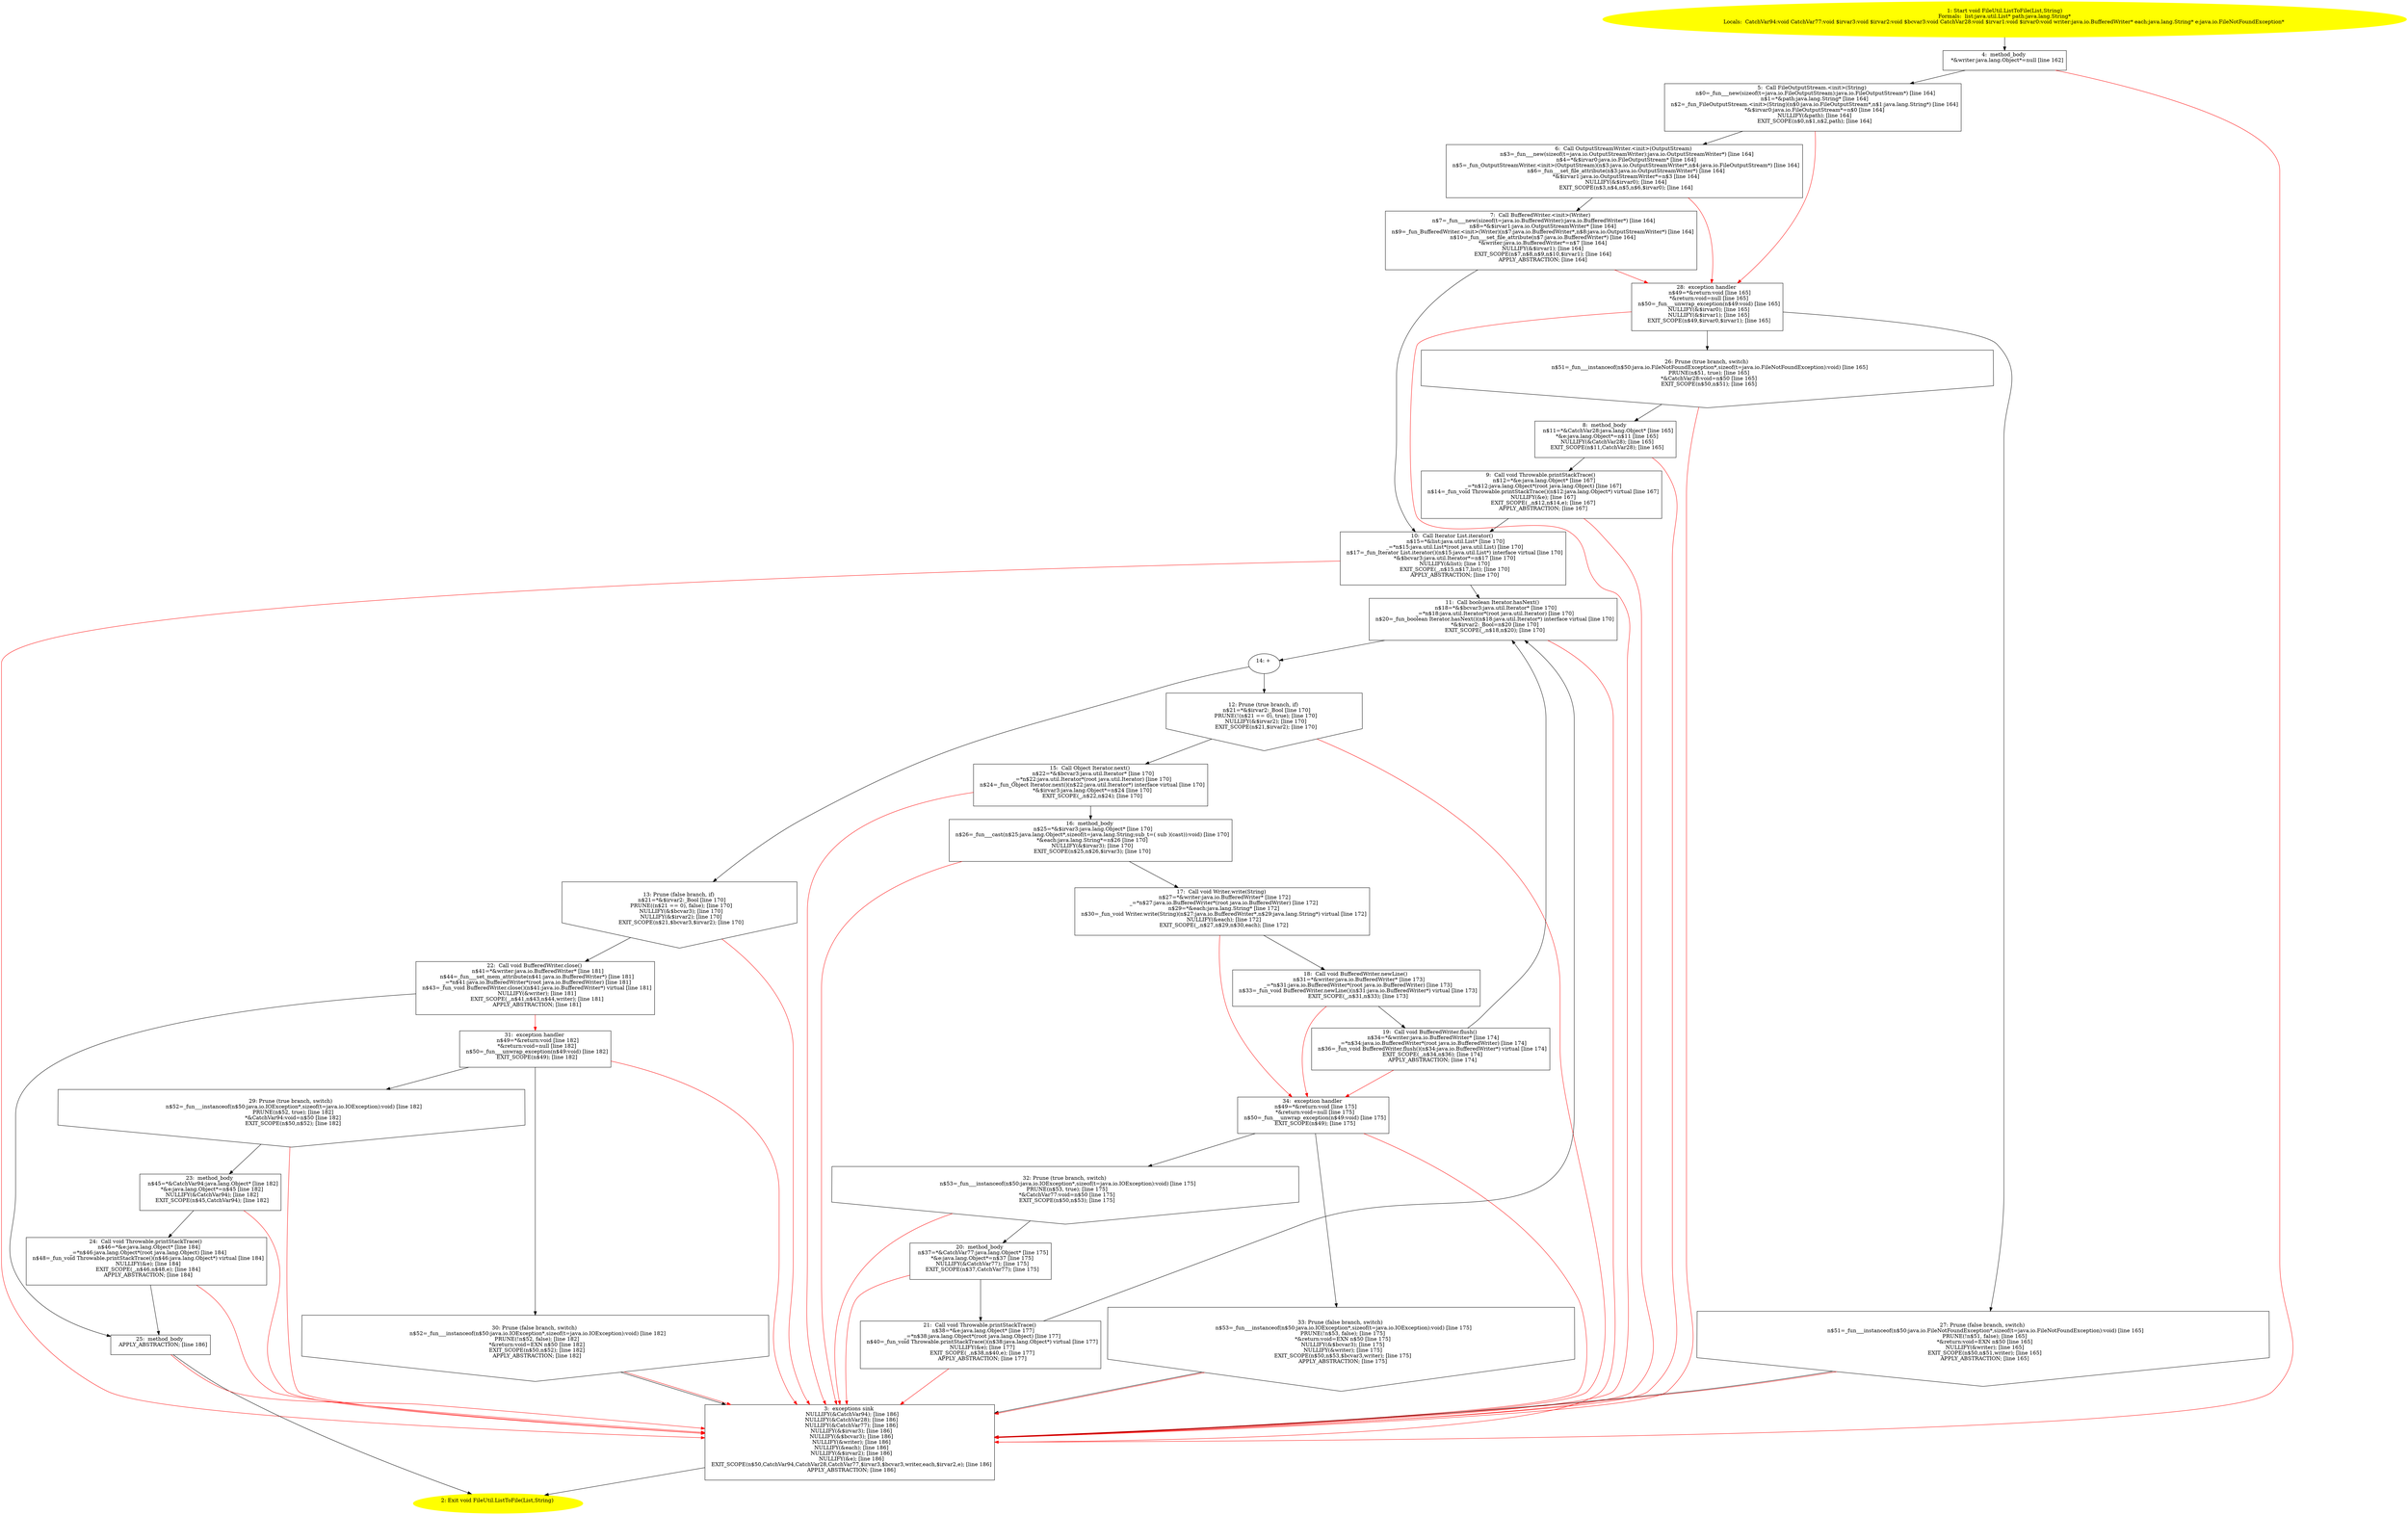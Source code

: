 /* @generated */
digraph cfg {
"com.dulishuo.util.FileUtil.ListToFile(java.util.List,java.lang.String):void.b707fc45ea1f1c55111085cfeca025d6_1" [label="1: Start void FileUtil.ListToFile(List,String)\nFormals:  list:java.util.List* path:java.lang.String*\nLocals:  CatchVar94:void CatchVar77:void $irvar3:void $irvar2:void $bcvar3:void CatchVar28:void $irvar1:void $irvar0:void writer:java.io.BufferedWriter* each:java.lang.String* e:java.io.FileNotFoundException* \n  " color=yellow style=filled]
	

	 "com.dulishuo.util.FileUtil.ListToFile(java.util.List,java.lang.String):void.b707fc45ea1f1c55111085cfeca025d6_1" -> "com.dulishuo.util.FileUtil.ListToFile(java.util.List,java.lang.String):void.b707fc45ea1f1c55111085cfeca025d6_4" ;
"com.dulishuo.util.FileUtil.ListToFile(java.util.List,java.lang.String):void.b707fc45ea1f1c55111085cfeca025d6_2" [label="2: Exit void FileUtil.ListToFile(List,String) \n  " color=yellow style=filled]
	

"com.dulishuo.util.FileUtil.ListToFile(java.util.List,java.lang.String):void.b707fc45ea1f1c55111085cfeca025d6_3" [label="3:  exceptions sink \n   NULLIFY(&CatchVar94); [line 186]\n  NULLIFY(&CatchVar28); [line 186]\n  NULLIFY(&CatchVar77); [line 186]\n  NULLIFY(&$irvar3); [line 186]\n  NULLIFY(&$bcvar3); [line 186]\n  NULLIFY(&writer); [line 186]\n  NULLIFY(&each); [line 186]\n  NULLIFY(&$irvar2); [line 186]\n  NULLIFY(&e); [line 186]\n  EXIT_SCOPE(n$50,CatchVar94,CatchVar28,CatchVar77,$irvar3,$bcvar3,writer,each,$irvar2,e); [line 186]\n  APPLY_ABSTRACTION; [line 186]\n " shape="box"]
	

	 "com.dulishuo.util.FileUtil.ListToFile(java.util.List,java.lang.String):void.b707fc45ea1f1c55111085cfeca025d6_3" -> "com.dulishuo.util.FileUtil.ListToFile(java.util.List,java.lang.String):void.b707fc45ea1f1c55111085cfeca025d6_2" ;
"com.dulishuo.util.FileUtil.ListToFile(java.util.List,java.lang.String):void.b707fc45ea1f1c55111085cfeca025d6_4" [label="4:  method_body \n   *&writer:java.lang.Object*=null [line 162]\n " shape="box"]
	

	 "com.dulishuo.util.FileUtil.ListToFile(java.util.List,java.lang.String):void.b707fc45ea1f1c55111085cfeca025d6_4" -> "com.dulishuo.util.FileUtil.ListToFile(java.util.List,java.lang.String):void.b707fc45ea1f1c55111085cfeca025d6_5" ;
	 "com.dulishuo.util.FileUtil.ListToFile(java.util.List,java.lang.String):void.b707fc45ea1f1c55111085cfeca025d6_4" -> "com.dulishuo.util.FileUtil.ListToFile(java.util.List,java.lang.String):void.b707fc45ea1f1c55111085cfeca025d6_3" [color="red" ];
"com.dulishuo.util.FileUtil.ListToFile(java.util.List,java.lang.String):void.b707fc45ea1f1c55111085cfeca025d6_5" [label="5:  Call FileOutputStream.<init>(String) \n   n$0=_fun___new(sizeof(t=java.io.FileOutputStream):java.io.FileOutputStream*) [line 164]\n  n$1=*&path:java.lang.String* [line 164]\n  n$2=_fun_FileOutputStream.<init>(String)(n$0:java.io.FileOutputStream*,n$1:java.lang.String*) [line 164]\n  *&$irvar0:java.io.FileOutputStream*=n$0 [line 164]\n  NULLIFY(&path); [line 164]\n  EXIT_SCOPE(n$0,n$1,n$2,path); [line 164]\n " shape="box"]
	

	 "com.dulishuo.util.FileUtil.ListToFile(java.util.List,java.lang.String):void.b707fc45ea1f1c55111085cfeca025d6_5" -> "com.dulishuo.util.FileUtil.ListToFile(java.util.List,java.lang.String):void.b707fc45ea1f1c55111085cfeca025d6_6" ;
	 "com.dulishuo.util.FileUtil.ListToFile(java.util.List,java.lang.String):void.b707fc45ea1f1c55111085cfeca025d6_5" -> "com.dulishuo.util.FileUtil.ListToFile(java.util.List,java.lang.String):void.b707fc45ea1f1c55111085cfeca025d6_28" [color="red" ];
"com.dulishuo.util.FileUtil.ListToFile(java.util.List,java.lang.String):void.b707fc45ea1f1c55111085cfeca025d6_6" [label="6:  Call OutputStreamWriter.<init>(OutputStream) \n   n$3=_fun___new(sizeof(t=java.io.OutputStreamWriter):java.io.OutputStreamWriter*) [line 164]\n  n$4=*&$irvar0:java.io.FileOutputStream* [line 164]\n  n$5=_fun_OutputStreamWriter.<init>(OutputStream)(n$3:java.io.OutputStreamWriter*,n$4:java.io.FileOutputStream*) [line 164]\n  n$6=_fun___set_file_attribute(n$3:java.io.OutputStreamWriter*) [line 164]\n  *&$irvar1:java.io.OutputStreamWriter*=n$3 [line 164]\n  NULLIFY(&$irvar0); [line 164]\n  EXIT_SCOPE(n$3,n$4,n$5,n$6,$irvar0); [line 164]\n " shape="box"]
	

	 "com.dulishuo.util.FileUtil.ListToFile(java.util.List,java.lang.String):void.b707fc45ea1f1c55111085cfeca025d6_6" -> "com.dulishuo.util.FileUtil.ListToFile(java.util.List,java.lang.String):void.b707fc45ea1f1c55111085cfeca025d6_7" ;
	 "com.dulishuo.util.FileUtil.ListToFile(java.util.List,java.lang.String):void.b707fc45ea1f1c55111085cfeca025d6_6" -> "com.dulishuo.util.FileUtil.ListToFile(java.util.List,java.lang.String):void.b707fc45ea1f1c55111085cfeca025d6_28" [color="red" ];
"com.dulishuo.util.FileUtil.ListToFile(java.util.List,java.lang.String):void.b707fc45ea1f1c55111085cfeca025d6_7" [label="7:  Call BufferedWriter.<init>(Writer) \n   n$7=_fun___new(sizeof(t=java.io.BufferedWriter):java.io.BufferedWriter*) [line 164]\n  n$8=*&$irvar1:java.io.OutputStreamWriter* [line 164]\n  n$9=_fun_BufferedWriter.<init>(Writer)(n$7:java.io.BufferedWriter*,n$8:java.io.OutputStreamWriter*) [line 164]\n  n$10=_fun___set_file_attribute(n$7:java.io.BufferedWriter*) [line 164]\n  *&writer:java.io.BufferedWriter*=n$7 [line 164]\n  NULLIFY(&$irvar1); [line 164]\n  EXIT_SCOPE(n$7,n$8,n$9,n$10,$irvar1); [line 164]\n  APPLY_ABSTRACTION; [line 164]\n " shape="box"]
	

	 "com.dulishuo.util.FileUtil.ListToFile(java.util.List,java.lang.String):void.b707fc45ea1f1c55111085cfeca025d6_7" -> "com.dulishuo.util.FileUtil.ListToFile(java.util.List,java.lang.String):void.b707fc45ea1f1c55111085cfeca025d6_10" ;
	 "com.dulishuo.util.FileUtil.ListToFile(java.util.List,java.lang.String):void.b707fc45ea1f1c55111085cfeca025d6_7" -> "com.dulishuo.util.FileUtil.ListToFile(java.util.List,java.lang.String):void.b707fc45ea1f1c55111085cfeca025d6_28" [color="red" ];
"com.dulishuo.util.FileUtil.ListToFile(java.util.List,java.lang.String):void.b707fc45ea1f1c55111085cfeca025d6_8" [label="8:  method_body \n   n$11=*&CatchVar28:java.lang.Object* [line 165]\n  *&e:java.lang.Object*=n$11 [line 165]\n  NULLIFY(&CatchVar28); [line 165]\n  EXIT_SCOPE(n$11,CatchVar28); [line 165]\n " shape="box"]
	

	 "com.dulishuo.util.FileUtil.ListToFile(java.util.List,java.lang.String):void.b707fc45ea1f1c55111085cfeca025d6_8" -> "com.dulishuo.util.FileUtil.ListToFile(java.util.List,java.lang.String):void.b707fc45ea1f1c55111085cfeca025d6_9" ;
	 "com.dulishuo.util.FileUtil.ListToFile(java.util.List,java.lang.String):void.b707fc45ea1f1c55111085cfeca025d6_8" -> "com.dulishuo.util.FileUtil.ListToFile(java.util.List,java.lang.String):void.b707fc45ea1f1c55111085cfeca025d6_3" [color="red" ];
"com.dulishuo.util.FileUtil.ListToFile(java.util.List,java.lang.String):void.b707fc45ea1f1c55111085cfeca025d6_9" [label="9:  Call void Throwable.printStackTrace() \n   n$12=*&e:java.lang.Object* [line 167]\n  _=*n$12:java.lang.Object*(root java.lang.Object) [line 167]\n  n$14=_fun_void Throwable.printStackTrace()(n$12:java.lang.Object*) virtual [line 167]\n  NULLIFY(&e); [line 167]\n  EXIT_SCOPE(_,n$12,n$14,e); [line 167]\n  APPLY_ABSTRACTION; [line 167]\n " shape="box"]
	

	 "com.dulishuo.util.FileUtil.ListToFile(java.util.List,java.lang.String):void.b707fc45ea1f1c55111085cfeca025d6_9" -> "com.dulishuo.util.FileUtil.ListToFile(java.util.List,java.lang.String):void.b707fc45ea1f1c55111085cfeca025d6_10" ;
	 "com.dulishuo.util.FileUtil.ListToFile(java.util.List,java.lang.String):void.b707fc45ea1f1c55111085cfeca025d6_9" -> "com.dulishuo.util.FileUtil.ListToFile(java.util.List,java.lang.String):void.b707fc45ea1f1c55111085cfeca025d6_3" [color="red" ];
"com.dulishuo.util.FileUtil.ListToFile(java.util.List,java.lang.String):void.b707fc45ea1f1c55111085cfeca025d6_10" [label="10:  Call Iterator List.iterator() \n   n$15=*&list:java.util.List* [line 170]\n  _=*n$15:java.util.List*(root java.util.List) [line 170]\n  n$17=_fun_Iterator List.iterator()(n$15:java.util.List*) interface virtual [line 170]\n  *&$bcvar3:java.util.Iterator*=n$17 [line 170]\n  NULLIFY(&list); [line 170]\n  EXIT_SCOPE(_,n$15,n$17,list); [line 170]\n  APPLY_ABSTRACTION; [line 170]\n " shape="box"]
	

	 "com.dulishuo.util.FileUtil.ListToFile(java.util.List,java.lang.String):void.b707fc45ea1f1c55111085cfeca025d6_10" -> "com.dulishuo.util.FileUtil.ListToFile(java.util.List,java.lang.String):void.b707fc45ea1f1c55111085cfeca025d6_11" ;
	 "com.dulishuo.util.FileUtil.ListToFile(java.util.List,java.lang.String):void.b707fc45ea1f1c55111085cfeca025d6_10" -> "com.dulishuo.util.FileUtil.ListToFile(java.util.List,java.lang.String):void.b707fc45ea1f1c55111085cfeca025d6_3" [color="red" ];
"com.dulishuo.util.FileUtil.ListToFile(java.util.List,java.lang.String):void.b707fc45ea1f1c55111085cfeca025d6_11" [label="11:  Call boolean Iterator.hasNext() \n   n$18=*&$bcvar3:java.util.Iterator* [line 170]\n  _=*n$18:java.util.Iterator*(root java.util.Iterator) [line 170]\n  n$20=_fun_boolean Iterator.hasNext()(n$18:java.util.Iterator*) interface virtual [line 170]\n  *&$irvar2:_Bool=n$20 [line 170]\n  EXIT_SCOPE(_,n$18,n$20); [line 170]\n " shape="box"]
	

	 "com.dulishuo.util.FileUtil.ListToFile(java.util.List,java.lang.String):void.b707fc45ea1f1c55111085cfeca025d6_11" -> "com.dulishuo.util.FileUtil.ListToFile(java.util.List,java.lang.String):void.b707fc45ea1f1c55111085cfeca025d6_14" ;
	 "com.dulishuo.util.FileUtil.ListToFile(java.util.List,java.lang.String):void.b707fc45ea1f1c55111085cfeca025d6_11" -> "com.dulishuo.util.FileUtil.ListToFile(java.util.List,java.lang.String):void.b707fc45ea1f1c55111085cfeca025d6_3" [color="red" ];
"com.dulishuo.util.FileUtil.ListToFile(java.util.List,java.lang.String):void.b707fc45ea1f1c55111085cfeca025d6_12" [label="12: Prune (true branch, if) \n   n$21=*&$irvar2:_Bool [line 170]\n  PRUNE(!(n$21 == 0), true); [line 170]\n  NULLIFY(&$irvar2); [line 170]\n  EXIT_SCOPE(n$21,$irvar2); [line 170]\n " shape="invhouse"]
	

	 "com.dulishuo.util.FileUtil.ListToFile(java.util.List,java.lang.String):void.b707fc45ea1f1c55111085cfeca025d6_12" -> "com.dulishuo.util.FileUtil.ListToFile(java.util.List,java.lang.String):void.b707fc45ea1f1c55111085cfeca025d6_15" ;
	 "com.dulishuo.util.FileUtil.ListToFile(java.util.List,java.lang.String):void.b707fc45ea1f1c55111085cfeca025d6_12" -> "com.dulishuo.util.FileUtil.ListToFile(java.util.List,java.lang.String):void.b707fc45ea1f1c55111085cfeca025d6_3" [color="red" ];
"com.dulishuo.util.FileUtil.ListToFile(java.util.List,java.lang.String):void.b707fc45ea1f1c55111085cfeca025d6_13" [label="13: Prune (false branch, if) \n   n$21=*&$irvar2:_Bool [line 170]\n  PRUNE((n$21 == 0), false); [line 170]\n  NULLIFY(&$bcvar3); [line 170]\n  NULLIFY(&$irvar2); [line 170]\n  EXIT_SCOPE(n$21,$bcvar3,$irvar2); [line 170]\n " shape="invhouse"]
	

	 "com.dulishuo.util.FileUtil.ListToFile(java.util.List,java.lang.String):void.b707fc45ea1f1c55111085cfeca025d6_13" -> "com.dulishuo.util.FileUtil.ListToFile(java.util.List,java.lang.String):void.b707fc45ea1f1c55111085cfeca025d6_22" ;
	 "com.dulishuo.util.FileUtil.ListToFile(java.util.List,java.lang.String):void.b707fc45ea1f1c55111085cfeca025d6_13" -> "com.dulishuo.util.FileUtil.ListToFile(java.util.List,java.lang.String):void.b707fc45ea1f1c55111085cfeca025d6_3" [color="red" ];
"com.dulishuo.util.FileUtil.ListToFile(java.util.List,java.lang.String):void.b707fc45ea1f1c55111085cfeca025d6_14" [label="14: + \n  " ]
	

	 "com.dulishuo.util.FileUtil.ListToFile(java.util.List,java.lang.String):void.b707fc45ea1f1c55111085cfeca025d6_14" -> "com.dulishuo.util.FileUtil.ListToFile(java.util.List,java.lang.String):void.b707fc45ea1f1c55111085cfeca025d6_12" ;
	 "com.dulishuo.util.FileUtil.ListToFile(java.util.List,java.lang.String):void.b707fc45ea1f1c55111085cfeca025d6_14" -> "com.dulishuo.util.FileUtil.ListToFile(java.util.List,java.lang.String):void.b707fc45ea1f1c55111085cfeca025d6_13" ;
"com.dulishuo.util.FileUtil.ListToFile(java.util.List,java.lang.String):void.b707fc45ea1f1c55111085cfeca025d6_15" [label="15:  Call Object Iterator.next() \n   n$22=*&$bcvar3:java.util.Iterator* [line 170]\n  _=*n$22:java.util.Iterator*(root java.util.Iterator) [line 170]\n  n$24=_fun_Object Iterator.next()(n$22:java.util.Iterator*) interface virtual [line 170]\n  *&$irvar3:java.lang.Object*=n$24 [line 170]\n  EXIT_SCOPE(_,n$22,n$24); [line 170]\n " shape="box"]
	

	 "com.dulishuo.util.FileUtil.ListToFile(java.util.List,java.lang.String):void.b707fc45ea1f1c55111085cfeca025d6_15" -> "com.dulishuo.util.FileUtil.ListToFile(java.util.List,java.lang.String):void.b707fc45ea1f1c55111085cfeca025d6_16" ;
	 "com.dulishuo.util.FileUtil.ListToFile(java.util.List,java.lang.String):void.b707fc45ea1f1c55111085cfeca025d6_15" -> "com.dulishuo.util.FileUtil.ListToFile(java.util.List,java.lang.String):void.b707fc45ea1f1c55111085cfeca025d6_3" [color="red" ];
"com.dulishuo.util.FileUtil.ListToFile(java.util.List,java.lang.String):void.b707fc45ea1f1c55111085cfeca025d6_16" [label="16:  method_body \n   n$25=*&$irvar3:java.lang.Object* [line 170]\n  n$26=_fun___cast(n$25:java.lang.Object*,sizeof(t=java.lang.String;sub_t=( sub )(cast)):void) [line 170]\n  *&each:java.lang.String*=n$26 [line 170]\n  NULLIFY(&$irvar3); [line 170]\n  EXIT_SCOPE(n$25,n$26,$irvar3); [line 170]\n " shape="box"]
	

	 "com.dulishuo.util.FileUtil.ListToFile(java.util.List,java.lang.String):void.b707fc45ea1f1c55111085cfeca025d6_16" -> "com.dulishuo.util.FileUtil.ListToFile(java.util.List,java.lang.String):void.b707fc45ea1f1c55111085cfeca025d6_17" ;
	 "com.dulishuo.util.FileUtil.ListToFile(java.util.List,java.lang.String):void.b707fc45ea1f1c55111085cfeca025d6_16" -> "com.dulishuo.util.FileUtil.ListToFile(java.util.List,java.lang.String):void.b707fc45ea1f1c55111085cfeca025d6_3" [color="red" ];
"com.dulishuo.util.FileUtil.ListToFile(java.util.List,java.lang.String):void.b707fc45ea1f1c55111085cfeca025d6_17" [label="17:  Call void Writer.write(String) \n   n$27=*&writer:java.io.BufferedWriter* [line 172]\n  _=*n$27:java.io.BufferedWriter*(root java.io.BufferedWriter) [line 172]\n  n$29=*&each:java.lang.String* [line 172]\n  n$30=_fun_void Writer.write(String)(n$27:java.io.BufferedWriter*,n$29:java.lang.String*) virtual [line 172]\n  NULLIFY(&each); [line 172]\n  EXIT_SCOPE(_,n$27,n$29,n$30,each); [line 172]\n " shape="box"]
	

	 "com.dulishuo.util.FileUtil.ListToFile(java.util.List,java.lang.String):void.b707fc45ea1f1c55111085cfeca025d6_17" -> "com.dulishuo.util.FileUtil.ListToFile(java.util.List,java.lang.String):void.b707fc45ea1f1c55111085cfeca025d6_18" ;
	 "com.dulishuo.util.FileUtil.ListToFile(java.util.List,java.lang.String):void.b707fc45ea1f1c55111085cfeca025d6_17" -> "com.dulishuo.util.FileUtil.ListToFile(java.util.List,java.lang.String):void.b707fc45ea1f1c55111085cfeca025d6_34" [color="red" ];
"com.dulishuo.util.FileUtil.ListToFile(java.util.List,java.lang.String):void.b707fc45ea1f1c55111085cfeca025d6_18" [label="18:  Call void BufferedWriter.newLine() \n   n$31=*&writer:java.io.BufferedWriter* [line 173]\n  _=*n$31:java.io.BufferedWriter*(root java.io.BufferedWriter) [line 173]\n  n$33=_fun_void BufferedWriter.newLine()(n$31:java.io.BufferedWriter*) virtual [line 173]\n  EXIT_SCOPE(_,n$31,n$33); [line 173]\n " shape="box"]
	

	 "com.dulishuo.util.FileUtil.ListToFile(java.util.List,java.lang.String):void.b707fc45ea1f1c55111085cfeca025d6_18" -> "com.dulishuo.util.FileUtil.ListToFile(java.util.List,java.lang.String):void.b707fc45ea1f1c55111085cfeca025d6_19" ;
	 "com.dulishuo.util.FileUtil.ListToFile(java.util.List,java.lang.String):void.b707fc45ea1f1c55111085cfeca025d6_18" -> "com.dulishuo.util.FileUtil.ListToFile(java.util.List,java.lang.String):void.b707fc45ea1f1c55111085cfeca025d6_34" [color="red" ];
"com.dulishuo.util.FileUtil.ListToFile(java.util.List,java.lang.String):void.b707fc45ea1f1c55111085cfeca025d6_19" [label="19:  Call void BufferedWriter.flush() \n   n$34=*&writer:java.io.BufferedWriter* [line 174]\n  _=*n$34:java.io.BufferedWriter*(root java.io.BufferedWriter) [line 174]\n  n$36=_fun_void BufferedWriter.flush()(n$34:java.io.BufferedWriter*) virtual [line 174]\n  EXIT_SCOPE(_,n$34,n$36); [line 174]\n  APPLY_ABSTRACTION; [line 174]\n " shape="box"]
	

	 "com.dulishuo.util.FileUtil.ListToFile(java.util.List,java.lang.String):void.b707fc45ea1f1c55111085cfeca025d6_19" -> "com.dulishuo.util.FileUtil.ListToFile(java.util.List,java.lang.String):void.b707fc45ea1f1c55111085cfeca025d6_11" ;
	 "com.dulishuo.util.FileUtil.ListToFile(java.util.List,java.lang.String):void.b707fc45ea1f1c55111085cfeca025d6_19" -> "com.dulishuo.util.FileUtil.ListToFile(java.util.List,java.lang.String):void.b707fc45ea1f1c55111085cfeca025d6_34" [color="red" ];
"com.dulishuo.util.FileUtil.ListToFile(java.util.List,java.lang.String):void.b707fc45ea1f1c55111085cfeca025d6_20" [label="20:  method_body \n   n$37=*&CatchVar77:java.lang.Object* [line 175]\n  *&e:java.lang.Object*=n$37 [line 175]\n  NULLIFY(&CatchVar77); [line 175]\n  EXIT_SCOPE(n$37,CatchVar77); [line 175]\n " shape="box"]
	

	 "com.dulishuo.util.FileUtil.ListToFile(java.util.List,java.lang.String):void.b707fc45ea1f1c55111085cfeca025d6_20" -> "com.dulishuo.util.FileUtil.ListToFile(java.util.List,java.lang.String):void.b707fc45ea1f1c55111085cfeca025d6_21" ;
	 "com.dulishuo.util.FileUtil.ListToFile(java.util.List,java.lang.String):void.b707fc45ea1f1c55111085cfeca025d6_20" -> "com.dulishuo.util.FileUtil.ListToFile(java.util.List,java.lang.String):void.b707fc45ea1f1c55111085cfeca025d6_3" [color="red" ];
"com.dulishuo.util.FileUtil.ListToFile(java.util.List,java.lang.String):void.b707fc45ea1f1c55111085cfeca025d6_21" [label="21:  Call void Throwable.printStackTrace() \n   n$38=*&e:java.lang.Object* [line 177]\n  _=*n$38:java.lang.Object*(root java.lang.Object) [line 177]\n  n$40=_fun_void Throwable.printStackTrace()(n$38:java.lang.Object*) virtual [line 177]\n  NULLIFY(&e); [line 177]\n  EXIT_SCOPE(_,n$38,n$40,e); [line 177]\n  APPLY_ABSTRACTION; [line 177]\n " shape="box"]
	

	 "com.dulishuo.util.FileUtil.ListToFile(java.util.List,java.lang.String):void.b707fc45ea1f1c55111085cfeca025d6_21" -> "com.dulishuo.util.FileUtil.ListToFile(java.util.List,java.lang.String):void.b707fc45ea1f1c55111085cfeca025d6_11" ;
	 "com.dulishuo.util.FileUtil.ListToFile(java.util.List,java.lang.String):void.b707fc45ea1f1c55111085cfeca025d6_21" -> "com.dulishuo.util.FileUtil.ListToFile(java.util.List,java.lang.String):void.b707fc45ea1f1c55111085cfeca025d6_3" [color="red" ];
"com.dulishuo.util.FileUtil.ListToFile(java.util.List,java.lang.String):void.b707fc45ea1f1c55111085cfeca025d6_22" [label="22:  Call void BufferedWriter.close() \n   n$41=*&writer:java.io.BufferedWriter* [line 181]\n  n$44=_fun___set_mem_attribute(n$41:java.io.BufferedWriter*) [line 181]\n  _=*n$41:java.io.BufferedWriter*(root java.io.BufferedWriter) [line 181]\n  n$43=_fun_void BufferedWriter.close()(n$41:java.io.BufferedWriter*) virtual [line 181]\n  NULLIFY(&writer); [line 181]\n  EXIT_SCOPE(_,n$41,n$43,n$44,writer); [line 181]\n  APPLY_ABSTRACTION; [line 181]\n " shape="box"]
	

	 "com.dulishuo.util.FileUtil.ListToFile(java.util.List,java.lang.String):void.b707fc45ea1f1c55111085cfeca025d6_22" -> "com.dulishuo.util.FileUtil.ListToFile(java.util.List,java.lang.String):void.b707fc45ea1f1c55111085cfeca025d6_25" ;
	 "com.dulishuo.util.FileUtil.ListToFile(java.util.List,java.lang.String):void.b707fc45ea1f1c55111085cfeca025d6_22" -> "com.dulishuo.util.FileUtil.ListToFile(java.util.List,java.lang.String):void.b707fc45ea1f1c55111085cfeca025d6_31" [color="red" ];
"com.dulishuo.util.FileUtil.ListToFile(java.util.List,java.lang.String):void.b707fc45ea1f1c55111085cfeca025d6_23" [label="23:  method_body \n   n$45=*&CatchVar94:java.lang.Object* [line 182]\n  *&e:java.lang.Object*=n$45 [line 182]\n  NULLIFY(&CatchVar94); [line 182]\n  EXIT_SCOPE(n$45,CatchVar94); [line 182]\n " shape="box"]
	

	 "com.dulishuo.util.FileUtil.ListToFile(java.util.List,java.lang.String):void.b707fc45ea1f1c55111085cfeca025d6_23" -> "com.dulishuo.util.FileUtil.ListToFile(java.util.List,java.lang.String):void.b707fc45ea1f1c55111085cfeca025d6_24" ;
	 "com.dulishuo.util.FileUtil.ListToFile(java.util.List,java.lang.String):void.b707fc45ea1f1c55111085cfeca025d6_23" -> "com.dulishuo.util.FileUtil.ListToFile(java.util.List,java.lang.String):void.b707fc45ea1f1c55111085cfeca025d6_3" [color="red" ];
"com.dulishuo.util.FileUtil.ListToFile(java.util.List,java.lang.String):void.b707fc45ea1f1c55111085cfeca025d6_24" [label="24:  Call void Throwable.printStackTrace() \n   n$46=*&e:java.lang.Object* [line 184]\n  _=*n$46:java.lang.Object*(root java.lang.Object) [line 184]\n  n$48=_fun_void Throwable.printStackTrace()(n$46:java.lang.Object*) virtual [line 184]\n  NULLIFY(&e); [line 184]\n  EXIT_SCOPE(_,n$46,n$48,e); [line 184]\n  APPLY_ABSTRACTION; [line 184]\n " shape="box"]
	

	 "com.dulishuo.util.FileUtil.ListToFile(java.util.List,java.lang.String):void.b707fc45ea1f1c55111085cfeca025d6_24" -> "com.dulishuo.util.FileUtil.ListToFile(java.util.List,java.lang.String):void.b707fc45ea1f1c55111085cfeca025d6_25" ;
	 "com.dulishuo.util.FileUtil.ListToFile(java.util.List,java.lang.String):void.b707fc45ea1f1c55111085cfeca025d6_24" -> "com.dulishuo.util.FileUtil.ListToFile(java.util.List,java.lang.String):void.b707fc45ea1f1c55111085cfeca025d6_3" [color="red" ];
"com.dulishuo.util.FileUtil.ListToFile(java.util.List,java.lang.String):void.b707fc45ea1f1c55111085cfeca025d6_25" [label="25:  method_body \n   APPLY_ABSTRACTION; [line 186]\n " shape="box"]
	

	 "com.dulishuo.util.FileUtil.ListToFile(java.util.List,java.lang.String):void.b707fc45ea1f1c55111085cfeca025d6_25" -> "com.dulishuo.util.FileUtil.ListToFile(java.util.List,java.lang.String):void.b707fc45ea1f1c55111085cfeca025d6_2" ;
	 "com.dulishuo.util.FileUtil.ListToFile(java.util.List,java.lang.String):void.b707fc45ea1f1c55111085cfeca025d6_25" -> "com.dulishuo.util.FileUtil.ListToFile(java.util.List,java.lang.String):void.b707fc45ea1f1c55111085cfeca025d6_3" [color="red" ];
"com.dulishuo.util.FileUtil.ListToFile(java.util.List,java.lang.String):void.b707fc45ea1f1c55111085cfeca025d6_26" [label="26: Prune (true branch, switch) \n   n$51=_fun___instanceof(n$50:java.io.FileNotFoundException*,sizeof(t=java.io.FileNotFoundException):void) [line 165]\n  PRUNE(n$51, true); [line 165]\n  *&CatchVar28:void=n$50 [line 165]\n  EXIT_SCOPE(n$50,n$51); [line 165]\n " shape="invhouse"]
	

	 "com.dulishuo.util.FileUtil.ListToFile(java.util.List,java.lang.String):void.b707fc45ea1f1c55111085cfeca025d6_26" -> "com.dulishuo.util.FileUtil.ListToFile(java.util.List,java.lang.String):void.b707fc45ea1f1c55111085cfeca025d6_8" ;
	 "com.dulishuo.util.FileUtil.ListToFile(java.util.List,java.lang.String):void.b707fc45ea1f1c55111085cfeca025d6_26" -> "com.dulishuo.util.FileUtil.ListToFile(java.util.List,java.lang.String):void.b707fc45ea1f1c55111085cfeca025d6_3" [color="red" ];
"com.dulishuo.util.FileUtil.ListToFile(java.util.List,java.lang.String):void.b707fc45ea1f1c55111085cfeca025d6_27" [label="27: Prune (false branch, switch) \n   n$51=_fun___instanceof(n$50:java.io.FileNotFoundException*,sizeof(t=java.io.FileNotFoundException):void) [line 165]\n  PRUNE(!n$51, false); [line 165]\n  *&return:void=EXN n$50 [line 165]\n  NULLIFY(&writer); [line 165]\n  EXIT_SCOPE(n$50,n$51,writer); [line 165]\n  APPLY_ABSTRACTION; [line 165]\n " shape="invhouse"]
	

	 "com.dulishuo.util.FileUtil.ListToFile(java.util.List,java.lang.String):void.b707fc45ea1f1c55111085cfeca025d6_27" -> "com.dulishuo.util.FileUtil.ListToFile(java.util.List,java.lang.String):void.b707fc45ea1f1c55111085cfeca025d6_3" ;
	 "com.dulishuo.util.FileUtil.ListToFile(java.util.List,java.lang.String):void.b707fc45ea1f1c55111085cfeca025d6_27" -> "com.dulishuo.util.FileUtil.ListToFile(java.util.List,java.lang.String):void.b707fc45ea1f1c55111085cfeca025d6_3" [color="red" ];
"com.dulishuo.util.FileUtil.ListToFile(java.util.List,java.lang.String):void.b707fc45ea1f1c55111085cfeca025d6_28" [label="28:  exception handler \n   n$49=*&return:void [line 165]\n  *&return:void=null [line 165]\n  n$50=_fun___unwrap_exception(n$49:void) [line 165]\n  NULLIFY(&$irvar0); [line 165]\n  NULLIFY(&$irvar1); [line 165]\n  EXIT_SCOPE(n$49,$irvar0,$irvar1); [line 165]\n " shape="box"]
	

	 "com.dulishuo.util.FileUtil.ListToFile(java.util.List,java.lang.String):void.b707fc45ea1f1c55111085cfeca025d6_28" -> "com.dulishuo.util.FileUtil.ListToFile(java.util.List,java.lang.String):void.b707fc45ea1f1c55111085cfeca025d6_26" ;
	 "com.dulishuo.util.FileUtil.ListToFile(java.util.List,java.lang.String):void.b707fc45ea1f1c55111085cfeca025d6_28" -> "com.dulishuo.util.FileUtil.ListToFile(java.util.List,java.lang.String):void.b707fc45ea1f1c55111085cfeca025d6_27" ;
	 "com.dulishuo.util.FileUtil.ListToFile(java.util.List,java.lang.String):void.b707fc45ea1f1c55111085cfeca025d6_28" -> "com.dulishuo.util.FileUtil.ListToFile(java.util.List,java.lang.String):void.b707fc45ea1f1c55111085cfeca025d6_3" [color="red" ];
"com.dulishuo.util.FileUtil.ListToFile(java.util.List,java.lang.String):void.b707fc45ea1f1c55111085cfeca025d6_29" [label="29: Prune (true branch, switch) \n   n$52=_fun___instanceof(n$50:java.io.IOException*,sizeof(t=java.io.IOException):void) [line 182]\n  PRUNE(n$52, true); [line 182]\n  *&CatchVar94:void=n$50 [line 182]\n  EXIT_SCOPE(n$50,n$52); [line 182]\n " shape="invhouse"]
	

	 "com.dulishuo.util.FileUtil.ListToFile(java.util.List,java.lang.String):void.b707fc45ea1f1c55111085cfeca025d6_29" -> "com.dulishuo.util.FileUtil.ListToFile(java.util.List,java.lang.String):void.b707fc45ea1f1c55111085cfeca025d6_23" ;
	 "com.dulishuo.util.FileUtil.ListToFile(java.util.List,java.lang.String):void.b707fc45ea1f1c55111085cfeca025d6_29" -> "com.dulishuo.util.FileUtil.ListToFile(java.util.List,java.lang.String):void.b707fc45ea1f1c55111085cfeca025d6_3" [color="red" ];
"com.dulishuo.util.FileUtil.ListToFile(java.util.List,java.lang.String):void.b707fc45ea1f1c55111085cfeca025d6_30" [label="30: Prune (false branch, switch) \n   n$52=_fun___instanceof(n$50:java.io.IOException*,sizeof(t=java.io.IOException):void) [line 182]\n  PRUNE(!n$52, false); [line 182]\n  *&return:void=EXN n$50 [line 182]\n  EXIT_SCOPE(n$50,n$52); [line 182]\n  APPLY_ABSTRACTION; [line 182]\n " shape="invhouse"]
	

	 "com.dulishuo.util.FileUtil.ListToFile(java.util.List,java.lang.String):void.b707fc45ea1f1c55111085cfeca025d6_30" -> "com.dulishuo.util.FileUtil.ListToFile(java.util.List,java.lang.String):void.b707fc45ea1f1c55111085cfeca025d6_3" ;
	 "com.dulishuo.util.FileUtil.ListToFile(java.util.List,java.lang.String):void.b707fc45ea1f1c55111085cfeca025d6_30" -> "com.dulishuo.util.FileUtil.ListToFile(java.util.List,java.lang.String):void.b707fc45ea1f1c55111085cfeca025d6_3" [color="red" ];
"com.dulishuo.util.FileUtil.ListToFile(java.util.List,java.lang.String):void.b707fc45ea1f1c55111085cfeca025d6_31" [label="31:  exception handler \n   n$49=*&return:void [line 182]\n  *&return:void=null [line 182]\n  n$50=_fun___unwrap_exception(n$49:void) [line 182]\n  EXIT_SCOPE(n$49); [line 182]\n " shape="box"]
	

	 "com.dulishuo.util.FileUtil.ListToFile(java.util.List,java.lang.String):void.b707fc45ea1f1c55111085cfeca025d6_31" -> "com.dulishuo.util.FileUtil.ListToFile(java.util.List,java.lang.String):void.b707fc45ea1f1c55111085cfeca025d6_29" ;
	 "com.dulishuo.util.FileUtil.ListToFile(java.util.List,java.lang.String):void.b707fc45ea1f1c55111085cfeca025d6_31" -> "com.dulishuo.util.FileUtil.ListToFile(java.util.List,java.lang.String):void.b707fc45ea1f1c55111085cfeca025d6_30" ;
	 "com.dulishuo.util.FileUtil.ListToFile(java.util.List,java.lang.String):void.b707fc45ea1f1c55111085cfeca025d6_31" -> "com.dulishuo.util.FileUtil.ListToFile(java.util.List,java.lang.String):void.b707fc45ea1f1c55111085cfeca025d6_3" [color="red" ];
"com.dulishuo.util.FileUtil.ListToFile(java.util.List,java.lang.String):void.b707fc45ea1f1c55111085cfeca025d6_32" [label="32: Prune (true branch, switch) \n   n$53=_fun___instanceof(n$50:java.io.IOException*,sizeof(t=java.io.IOException):void) [line 175]\n  PRUNE(n$53, true); [line 175]\n  *&CatchVar77:void=n$50 [line 175]\n  EXIT_SCOPE(n$50,n$53); [line 175]\n " shape="invhouse"]
	

	 "com.dulishuo.util.FileUtil.ListToFile(java.util.List,java.lang.String):void.b707fc45ea1f1c55111085cfeca025d6_32" -> "com.dulishuo.util.FileUtil.ListToFile(java.util.List,java.lang.String):void.b707fc45ea1f1c55111085cfeca025d6_20" ;
	 "com.dulishuo.util.FileUtil.ListToFile(java.util.List,java.lang.String):void.b707fc45ea1f1c55111085cfeca025d6_32" -> "com.dulishuo.util.FileUtil.ListToFile(java.util.List,java.lang.String):void.b707fc45ea1f1c55111085cfeca025d6_3" [color="red" ];
"com.dulishuo.util.FileUtil.ListToFile(java.util.List,java.lang.String):void.b707fc45ea1f1c55111085cfeca025d6_33" [label="33: Prune (false branch, switch) \n   n$53=_fun___instanceof(n$50:java.io.IOException*,sizeof(t=java.io.IOException):void) [line 175]\n  PRUNE(!n$53, false); [line 175]\n  *&return:void=EXN n$50 [line 175]\n  NULLIFY(&$bcvar3); [line 175]\n  NULLIFY(&writer); [line 175]\n  EXIT_SCOPE(n$50,n$53,$bcvar3,writer); [line 175]\n  APPLY_ABSTRACTION; [line 175]\n " shape="invhouse"]
	

	 "com.dulishuo.util.FileUtil.ListToFile(java.util.List,java.lang.String):void.b707fc45ea1f1c55111085cfeca025d6_33" -> "com.dulishuo.util.FileUtil.ListToFile(java.util.List,java.lang.String):void.b707fc45ea1f1c55111085cfeca025d6_3" ;
	 "com.dulishuo.util.FileUtil.ListToFile(java.util.List,java.lang.String):void.b707fc45ea1f1c55111085cfeca025d6_33" -> "com.dulishuo.util.FileUtil.ListToFile(java.util.List,java.lang.String):void.b707fc45ea1f1c55111085cfeca025d6_3" [color="red" ];
"com.dulishuo.util.FileUtil.ListToFile(java.util.List,java.lang.String):void.b707fc45ea1f1c55111085cfeca025d6_34" [label="34:  exception handler \n   n$49=*&return:void [line 175]\n  *&return:void=null [line 175]\n  n$50=_fun___unwrap_exception(n$49:void) [line 175]\n  EXIT_SCOPE(n$49); [line 175]\n " shape="box"]
	

	 "com.dulishuo.util.FileUtil.ListToFile(java.util.List,java.lang.String):void.b707fc45ea1f1c55111085cfeca025d6_34" -> "com.dulishuo.util.FileUtil.ListToFile(java.util.List,java.lang.String):void.b707fc45ea1f1c55111085cfeca025d6_32" ;
	 "com.dulishuo.util.FileUtil.ListToFile(java.util.List,java.lang.String):void.b707fc45ea1f1c55111085cfeca025d6_34" -> "com.dulishuo.util.FileUtil.ListToFile(java.util.List,java.lang.String):void.b707fc45ea1f1c55111085cfeca025d6_33" ;
	 "com.dulishuo.util.FileUtil.ListToFile(java.util.List,java.lang.String):void.b707fc45ea1f1c55111085cfeca025d6_34" -> "com.dulishuo.util.FileUtil.ListToFile(java.util.List,java.lang.String):void.b707fc45ea1f1c55111085cfeca025d6_3" [color="red" ];
}
